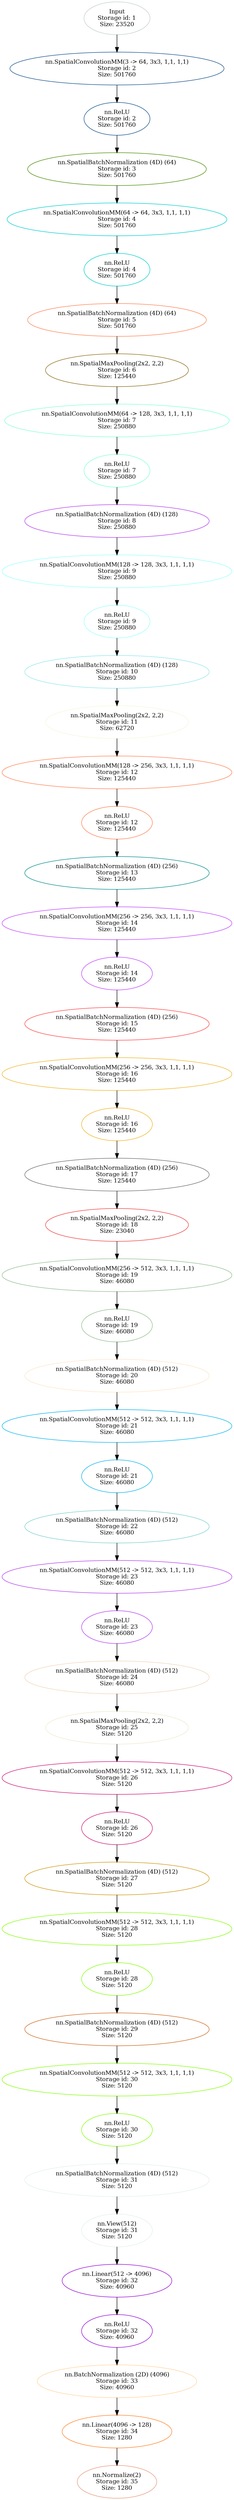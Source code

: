 digraph G {
	graph [bb="0,0,381.84,5087.4"];
	node [label="\N",
		shape=oval
	];
	n1	 [color=azure3,
		fontsize=12,
		height=0.92317,
		label="Input\nStorage id: 1\nSize: 23520",
		pos="190.92,5054.2",
		shape=ellipse,
		style=solid,
		width=1.5124];
	n2	 [color=dodgerblue4,
		fontsize=12,
		height=0.92317,
		label="nn.SpatialConvolutionMM(3 -> 64, 3x3, 1,1, 1,1)\nStorage id: 2\nSize: 501760",
		pos="190.92,4951.7",
		shape=ellipse,
		style=solid,
		width=4.9497];
	n1 -> n2	 [pos="e,190.92,4985 190.92,5020.8 190.92,5012.7 190.92,5003.8 190.92,4995.2"];
	n3	 [color=dodgerblue4,
		fontsize=12,
		height=0.92317,
		label="nn.ReLU\nStorage id: 2\nSize: 501760",
		pos="190.92,4849.2",
		shape=ellipse,
		style=solid,
		width=1.5517];
	n2 -> n3	 [pos="e,190.92,4882.5 190.92,4918.4 190.92,4910.2 190.92,4901.3 190.92,4892.7"];
	n4	 [color=chartreuse4,
		fontsize=12,
		height=0.92317,
		label="nn.SpatialBatchNormalization (4D) (64)\nStorage id: 3\nSize: 501760",
		pos="190.92,4746.8",
		shape=ellipse,
		style=solid,
		width=4.0659];
	n3 -> n4	 [pos="e,190.92,4780 190.92,4815.9 190.92,4807.7 190.92,4798.9 190.92,4790.3"];
	n5	 [color=cyan3,
		fontsize=12,
		height=0.92317,
		label="nn.SpatialConvolutionMM(64 -> 64, 3x3, 1,1, 1,1)\nStorage id: 4\nSize: 501760",
		pos="190.92,4644.3",
		shape=ellipse,
		style=solid,
		width=5.0676];
	n4 -> n5	 [pos="e,190.92,4677.6 190.92,4713.4 190.92,4705.3 190.92,4696.4 190.92,4687.8"];
	n6	 [color=cyan3,
		fontsize=12,
		height=0.92317,
		label="nn.ReLU\nStorage id: 4\nSize: 501760",
		pos="190.92,4541.8",
		shape=ellipse,
		style=solid,
		width=1.5517];
	n5 -> n6	 [pos="e,190.92,4575.1 190.92,4611 190.92,4602.8 190.92,4593.9 190.92,4585.3"];
	n7	 [color=coral,
		fontsize=12,
		height=0.92317,
		label="nn.SpatialBatchNormalization (4D) (64)\nStorage id: 5\nSize: 501760",
		pos="190.92,4439.4",
		shape=ellipse,
		style=solid,
		width=4.0659];
	n6 -> n7	 [pos="e,190.92,4472.6 190.92,4508.5 190.92,4500.3 190.92,4491.4 190.92,4482.9"];
	n8	 [color=goldenrod4,
		fontsize=12,
		height=0.92317,
		label="nn.SpatialMaxPooling(2x2, 2,2)\nStorage id: 6\nSize: 125440",
		pos="190.92,4336.9",
		shape=ellipse,
		style=solid,
		width=3.3195];
	n7 -> n8	 [pos="e,190.92,4370.2 190.92,4406 190.92,4397.9 190.92,4389 190.92,4380.4"];
	n9	 [color=aquamarine,
		fontsize=12,
		height=0.92317,
		label="nn.SpatialConvolutionMM(64 -> 128, 3x3, 1,1, 1,1)\nStorage id: 7\nSize: 250880",
		pos="190.92,4234.4",
		shape=ellipse,
		style=solid,
		width=5.1854];
	n8 -> n9	 [pos="e,190.92,4267.7 190.92,4303.5 190.92,4295.4 190.92,4286.5 190.92,4277.9"];
	n10	 [color=aquamarine,
		fontsize=12,
		height=0.92317,
		label="nn.ReLU\nStorage id: 7\nSize: 250880",
		pos="190.92,4132",
		shape=ellipse,
		style=solid,
		width=1.5517];
	n9 -> n10	 [pos="e,190.92,4165.2 190.92,4201.1 190.92,4192.9 190.92,4184 190.92,4175.5"];
	n11	 [color=darkorchid2,
		fontsize=12,
		height=0.92317,
		label="nn.SpatialBatchNormalization (4D) (128)\nStorage id: 8\nSize: 250880",
		pos="190.92,4029.5",
		shape=ellipse,
		style=solid,
		width=4.1837];
	n10 -> n11	 [pos="e,190.92,4062.8 190.92,4098.6 190.92,4090.5 190.92,4081.6 190.92,4073"];
	n12	 [color=darkslategray1,
		fontsize=12,
		height=0.92317,
		label="nn.SpatialConvolutionMM(128 -> 128, 3x3, 1,1, 1,1)\nStorage id: 9\nSize: 250880",
		pos="190.92,3927",
		shape=ellipse,
		style=solid,
		width=5.3033];
	n11 -> n12	 [pos="e,190.92,3960.3 190.92,3996.1 190.92,3988 190.92,3979.1 190.92,3970.5"];
	n13	 [color=darkslategray1,
		fontsize=12,
		height=0.92317,
		label="nn.ReLU\nStorage id: 9\nSize: 250880",
		pos="190.92,3824.6",
		shape=ellipse,
		style=solid,
		width=1.5517];
	n12 -> n13	 [pos="e,190.92,3857.8 190.92,3893.7 190.92,3885.5 190.92,3876.6 190.92,3868.1"];
	n14	 [color=cadetblue2,
		fontsize=12,
		height=0.92317,
		label="nn.SpatialBatchNormalization (4D) (128)\nStorage id: 10\nSize: 250880",
		pos="190.92,3722.1",
		shape=ellipse,
		style=solid,
		width=4.1837];
	n13 -> n14	 [pos="e,190.92,3755.4 190.92,3791.2 190.92,3783.1 190.92,3774.2 190.92,3765.6"];
	n15	 [color=beige,
		fontsize=12,
		height=0.92317,
		label="nn.SpatialMaxPooling(2x2, 2,2)\nStorage id: 11\nSize: 62720",
		pos="190.92,3619.6",
		shape=ellipse,
		style=solid,
		width=3.3195];
	n14 -> n15	 [pos="e,190.92,3652.9 190.92,3688.7 190.92,3680.6 190.92,3671.7 190.92,3663.1"];
	n16	 [color=coral,
		fontsize=12,
		height=0.92317,
		label="nn.SpatialConvolutionMM(128 -> 256, 3x3, 1,1, 1,1)\nStorage id: 12\nSize: 125440",
		pos="190.92,3517.1",
		shape=ellipse,
		style=solid,
		width=5.3033];
	n15 -> n16	 [pos="e,190.92,3550.4 190.92,3586.3 190.92,3578.1 190.92,3569.2 190.92,3560.7"];
	n17	 [color=coral,
		fontsize=12,
		height=0.92317,
		label="nn.ReLU\nStorage id: 12\nSize: 125440",
		pos="190.92,3414.7",
		shape=ellipse,
		style=solid,
		width=1.6303];
	n16 -> n17	 [pos="e,190.92,3448 190.92,3483.8 190.92,3475.6 190.92,3466.8 190.92,3458.2"];
	n18	 [color=cyan4,
		fontsize=12,
		height=0.92317,
		label="nn.SpatialBatchNormalization (4D) (256)\nStorage id: 13\nSize: 125440",
		pos="190.92,3312.2",
		shape=ellipse,
		style=solid,
		width=4.1837];
	n17 -> n18	 [pos="e,190.92,3345.5 190.92,3381.3 190.92,3373.2 190.92,3364.3 190.92,3355.7"];
	n19	 [color=darkorchid1,
		fontsize=12,
		height=0.92317,
		label="nn.SpatialConvolutionMM(256 -> 256, 3x3, 1,1, 1,1)\nStorage id: 14\nSize: 125440",
		pos="190.92,3209.7",
		shape=ellipse,
		style=solid,
		width=5.3033];
	n18 -> n19	 [pos="e,190.92,3243 190.92,3278.9 190.92,3270.7 190.92,3261.8 190.92,3253.3"];
	n20	 [color=darkorchid1,
		fontsize=12,
		height=0.92317,
		label="nn.ReLU\nStorage id: 14\nSize: 125440",
		pos="190.92,3107.3",
		shape=ellipse,
		style=solid,
		width=1.6303];
	n19 -> n20	 [pos="e,190.92,3140.6 190.92,3176.4 190.92,3168.2 190.92,3159.4 190.92,3150.8"];
	n21	 [color=brown1,
		fontsize=12,
		height=0.92317,
		label="nn.SpatialBatchNormalization (4D) (256)\nStorage id: 15\nSize: 125440",
		pos="190.92,3004.8",
		shape=ellipse,
		style=solid,
		width=4.1837];
	n20 -> n21	 [pos="e,190.92,3038.1 190.92,3073.9 190.92,3065.8 190.92,3056.9 190.92,3048.3"];
	n22	 [color=goldenrod2,
		fontsize=12,
		height=0.92317,
		label="nn.SpatialConvolutionMM(256 -> 256, 3x3, 1,1, 1,1)\nStorage id: 16\nSize: 125440",
		pos="190.92,2902.3",
		shape=ellipse,
		style=solid,
		width=5.3033];
	n21 -> n22	 [pos="e,190.92,2935.6 190.92,2971.5 190.92,2963.3 190.92,2954.4 190.92,2945.9"];
	n23	 [color=goldenrod2,
		fontsize=12,
		height=0.92317,
		label="nn.ReLU\nStorage id: 16\nSize: 125440",
		pos="190.92,2799.9",
		shape=ellipse,
		style=solid,
		width=1.6303];
	n22 -> n23	 [pos="e,190.92,2833.2 190.92,2869 190.92,2860.8 190.92,2852 190.92,2843.4"];
	n24	 [color=dimgray,
		fontsize=12,
		height=0.92317,
		label="nn.SpatialBatchNormalization (4D) (256)\nStorage id: 17\nSize: 125440",
		pos="190.92,2697.4",
		shape=ellipse,
		style=solid,
		width=4.1837];
	n23 -> n24	 [pos="e,190.92,2730.7 190.92,2766.5 190.92,2758.4 190.92,2749.5 190.92,2740.9"];
	n25	 [color=brown2,
		fontsize=12,
		height=0.92317,
		label="nn.SpatialMaxPooling(2x2, 2,2)\nStorage id: 18\nSize: 23040",
		pos="190.92,2594.9",
		shape=ellipse,
		style=solid,
		width=3.3195];
	n24 -> n25	 [pos="e,190.92,2628.2 190.92,2664.1 190.92,2655.9 190.92,2647 190.92,2638.5"];
	n26	 [color=darkseagreen,
		fontsize=12,
		height=0.92317,
		label="nn.SpatialConvolutionMM(256 -> 512, 3x3, 1,1, 1,1)\nStorage id: 19\nSize: 46080",
		pos="190.92,2492.5",
		shape=ellipse,
		style=solid,
		width=5.3033];
	n25 -> n26	 [pos="e,190.92,2525.7 190.92,2561.6 190.92,2553.4 190.92,2544.6 190.92,2536"];
	n27	 [color=darkseagreen,
		fontsize=12,
		height=0.92317,
		label="nn.ReLU\nStorage id: 19\nSize: 46080",
		pos="190.92,2390",
		shape=ellipse,
		style=solid,
		width=1.6303];
	n26 -> n27	 [pos="e,190.92,2423.3 190.92,2459.1 190.92,2451 190.92,2442.1 190.92,2433.5"];
	n28	 [color=bisque1,
		fontsize=12,
		height=0.92317,
		label="nn.SpatialBatchNormalization (4D) (512)\nStorage id: 20\nSize: 46080",
		pos="190.92,2287.5",
		shape=ellipse,
		style=solid,
		width=4.1837];
	n27 -> n28	 [pos="e,190.92,2320.8 190.92,2356.7 190.92,2348.5 190.92,2339.6 190.92,2331"];
	n29	 [color=deepskyblue2,
		fontsize=12,
		height=0.92317,
		label="nn.SpatialConvolutionMM(512 -> 512, 3x3, 1,1, 1,1)\nStorage id: 21\nSize: 46080",
		pos="190.92,2185.1",
		shape=ellipse,
		style=solid,
		width=5.3033];
	n28 -> n29	 [pos="e,190.92,2218.3 190.92,2254.2 190.92,2246 190.92,2237.2 190.92,2228.6"];
	n30	 [color=deepskyblue2,
		fontsize=12,
		height=0.92317,
		label="nn.ReLU\nStorage id: 21\nSize: 46080",
		pos="190.92,2082.6",
		shape=ellipse,
		style=solid,
		width=1.6303];
	n29 -> n30	 [pos="e,190.92,2115.9 190.92,2151.7 190.92,2143.6 190.92,2134.7 190.92,2126.1"];
	n31	 [color=darkslategray3,
		fontsize=12,
		height=0.92317,
		label="nn.SpatialBatchNormalization (4D) (512)\nStorage id: 22\nSize: 46080",
		pos="190.92,1980.1",
		shape=ellipse,
		style=solid,
		width=4.1837];
	n30 -> n31	 [pos="e,190.92,2013.4 190.92,2049.3 190.92,2041.1 190.92,2032.2 190.92,2023.6"];
	n32	 [color=darkorchid2,
		fontsize=12,
		height=0.92317,
		label="nn.SpatialConvolutionMM(512 -> 512, 3x3, 1,1, 1,1)\nStorage id: 23\nSize: 46080",
		pos="190.92,1877.7",
		shape=ellipse,
		style=solid,
		width=5.3033];
	n31 -> n32	 [pos="e,190.92,1910.9 190.92,1946.8 190.92,1938.6 190.92,1929.7 190.92,1921.2"];
	n33	 [color=darkorchid2,
		fontsize=12,
		height=0.92317,
		label="nn.ReLU\nStorage id: 23\nSize: 46080",
		pos="190.92,1775.2",
		shape=ellipse,
		style=solid,
		width=1.6303];
	n32 -> n33	 [pos="e,190.92,1808.5 190.92,1844.3 190.92,1836.2 190.92,1827.3 190.92,1818.7"];
	n34	 [color=bisque2,
		fontsize=12,
		height=0.92317,
		label="nn.SpatialBatchNormalization (4D) (512)\nStorage id: 24\nSize: 46080",
		pos="190.92,1672.7",
		shape=ellipse,
		style=solid,
		width=4.1837];
	n33 -> n34	 [pos="e,190.92,1706 190.92,1741.8 190.92,1733.7 190.92,1724.8 190.92,1716.2"];
	n35	 [color=cornsilk2,
		fontsize=12,
		height=0.92317,
		label="nn.SpatialMaxPooling(2x2, 2,2)\nStorage id: 25\nSize: 5120",
		pos="190.92,1570.3",
		shape=ellipse,
		style=solid,
		width=3.3195];
	n34 -> n35	 [pos="e,190.92,1603.5 190.92,1639.4 190.92,1631.2 190.92,1622.3 190.92,1613.8"];
	n36	 [color=deeppink3,
		fontsize=12,
		height=0.92317,
		label="nn.SpatialConvolutionMM(512 -> 512, 3x3, 1,1, 1,1)\nStorage id: 26\nSize: 5120",
		pos="190.92,1467.8",
		shape=ellipse,
		style=solid,
		width=5.3033];
	n35 -> n36	 [pos="e,190.92,1501.1 190.92,1536.9 190.92,1528.8 190.92,1519.9 190.92,1511.3"];
	n37	 [color=deeppink3,
		fontsize=12,
		height=0.92317,
		label="nn.ReLU\nStorage id: 26\nSize: 5120",
		pos="190.92,1365.3",
		shape=ellipse,
		style=solid,
		width=1.6303];
	n36 -> n37	 [pos="e,190.92,1398.6 190.92,1434.4 190.92,1426.3 190.92,1417.4 190.92,1408.8"];
	n38	 [color=darkgoldenrod3,
		fontsize=12,
		height=0.92317,
		label="nn.SpatialBatchNormalization (4D) (512)\nStorage id: 27\nSize: 5120",
		pos="190.92,1262.9",
		shape=ellipse,
		style=solid,
		width=4.1837];
	n37 -> n38	 [pos="e,190.92,1296.1 190.92,1332 190.92,1323.8 190.92,1314.9 190.92,1306.4"];
	n39	 [color=chartreuse1,
		fontsize=12,
		height=0.92317,
		label="nn.SpatialConvolutionMM(512 -> 512, 3x3, 1,1, 1,1)\nStorage id: 28\nSize: 5120",
		pos="190.92,1160.4",
		shape=ellipse,
		style=solid,
		width=5.3033];
	n38 -> n39	 [pos="e,190.92,1193.7 190.92,1229.5 190.92,1221.4 190.92,1212.5 190.92,1203.9"];
	n40	 [color=chartreuse1,
		fontsize=12,
		height=0.92317,
		label="nn.ReLU\nStorage id: 28\nSize: 5120",
		pos="190.92,1057.9",
		shape=ellipse,
		style=solid,
		width=1.6303];
	n39 -> n40	 [pos="e,190.92,1091.2 190.92,1127 190.92,1118.9 190.92,1110 190.92,1101.4"];
	n41	 [color=chocolate3,
		fontsize=12,
		height=0.92317,
		label="nn.SpatialBatchNormalization (4D) (512)\nStorage id: 29\nSize: 5120",
		pos="190.92,955.45",
		shape=ellipse,
		style=solid,
		width=4.1837];
	n40 -> n41	 [pos="e,190.92,988.73 190.92,1024.6 190.92,1016.4 190.92,1007.5 190.92,998.96"];
	n42	 [color=chartreuse,
		fontsize=12,
		height=0.92317,
		label="nn.SpatialConvolutionMM(512 -> 512, 3x3, 1,1, 1,1)\nStorage id: 30\nSize: 5120",
		pos="190.92,852.98",
		shape=ellipse,
		style=solid,
		width=5.3033];
	n41 -> n42	 [pos="e,190.92,886.26 190.92,922.1 190.92,913.95 190.92,905.07 190.92,896.5"];
	n43	 [color=chartreuse,
		fontsize=12,
		height=0.92317,
		label="nn.ReLU\nStorage id: 30\nSize: 5120",
		pos="190.92,750.51",
		shape=ellipse,
		style=solid,
		width=1.6303];
	n42 -> n43	 [pos="e,190.92,783.79 190.92,819.64 190.92,811.48 190.92,802.6 190.92,794.03"];
	n44	 [color=azure2,
		fontsize=12,
		height=0.92317,
		label="nn.SpatialBatchNormalization (4D) (512)\nStorage id: 31\nSize: 5120",
		pos="190.92,648.04",
		shape=ellipse,
		style=solid,
		width=4.1837];
	n43 -> n44	 [pos="e,190.92,681.32 190.92,717.17 190.92,709.01 190.92,700.13 190.92,691.56"];
	n45	 [color=azure2,
		fontsize=12,
		height=0.92317,
		label="nn.View(512)\nStorage id: 31\nSize: 5120",
		pos="190.92,545.57",
		shape=ellipse,
		style=solid,
		width=1.6303];
	n44 -> n45	 [pos="e,190.92,578.86 190.92,614.7 190.92,606.54 190.92,597.66 190.92,589.09"];
	n46	 [color=darkviolet,
		fontsize=12,
		height=0.92317,
		label="nn.Linear(512 -> 4096)\nStorage id: 32\nSize: 40960",
		pos="190.92,443.11",
		shape=ellipse,
		style=solid,
		width=2.5142];
	n45 -> n46	 [pos="e,190.92,476.39 190.92,512.23 190.92,504.08 190.92,495.2 190.92,486.62"];
	n47	 [color=darkviolet,
		fontsize=12,
		height=0.92317,
		label="nn.ReLU\nStorage id: 32\nSize: 40960",
		pos="190.92,340.64",
		shape=ellipse,
		style=solid,
		width=1.6303];
	n46 -> n47	 [pos="e,190.92,373.92 190.92,409.76 190.92,401.61 190.92,392.73 190.92,384.15"];
	n48	 [color=burlywood1,
		fontsize=12,
		height=0.92317,
		label="nn.BatchNormalization (2D) (4096)\nStorage id: 33\nSize: 40960",
		pos="190.92,238.17",
		shape=ellipse,
		style=solid,
		width=3.673];
	n47 -> n48	 [pos="e,190.92,271.45 190.92,307.3 190.92,299.14 190.92,290.26 190.92,281.69"];
	n49	 [color=chocolate1,
		fontsize=12,
		height=0.92317,
		label="nn.Linear(4096 -> 128)\nStorage id: 34\nSize: 1280",
		pos="190.92,135.7",
		shape=ellipse,
		style=solid,
		width=2.5142];
	n48 -> n49	 [pos="e,190.92,168.98 190.92,204.83 190.92,196.67 190.92,187.79 190.92,179.22"];
	n50	 [color=darksalmon,
		fontsize=12,
		height=0.92317,
		label="nn.Normalize(2)\nStorage id: 35\nSize: 1280",
		pos="190.92,33.234",
		shape=ellipse,
		style=solid,
		width=1.866];
	n49 -> n50	 [pos="e,190.92,66.515 190.92,102.36 190.92,94.204 190.92,85.324 190.92,76.751"];
}
